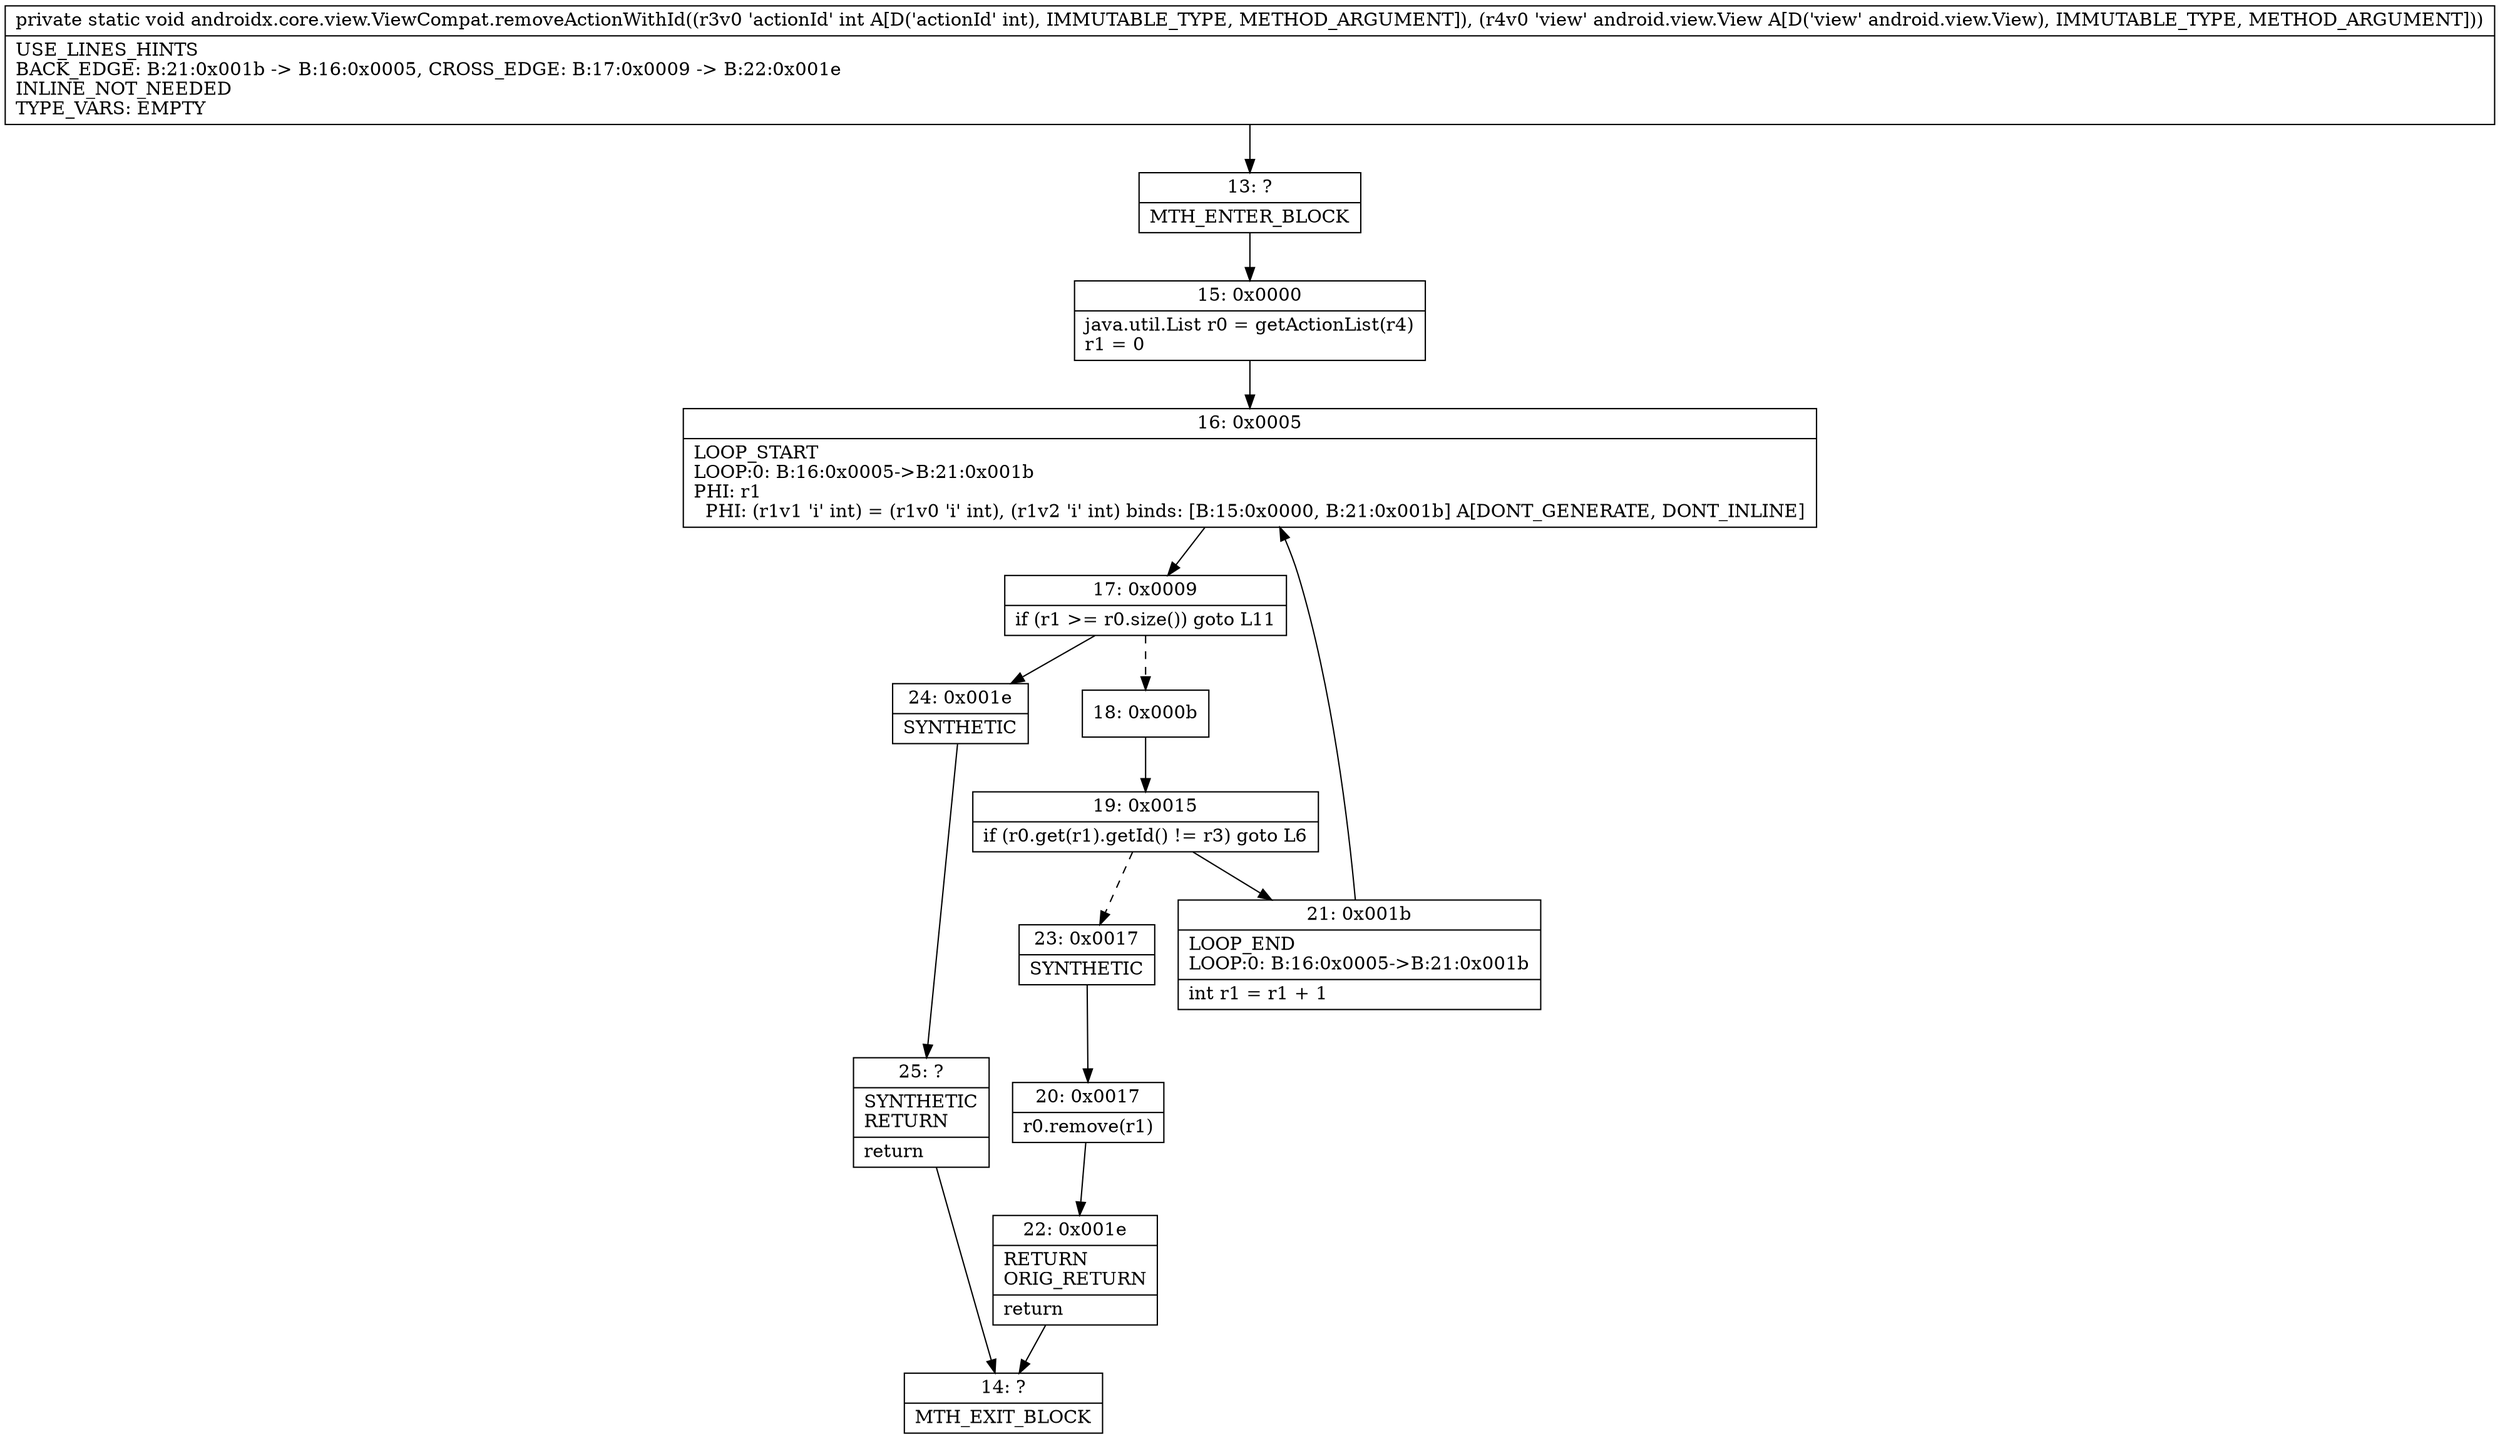 digraph "CFG forandroidx.core.view.ViewCompat.removeActionWithId(ILandroid\/view\/View;)V" {
Node_13 [shape=record,label="{13\:\ ?|MTH_ENTER_BLOCK\l}"];
Node_15 [shape=record,label="{15\:\ 0x0000|java.util.List r0 = getActionList(r4)\lr1 = 0\l}"];
Node_16 [shape=record,label="{16\:\ 0x0005|LOOP_START\lLOOP:0: B:16:0x0005\-\>B:21:0x001b\lPHI: r1 \l  PHI: (r1v1 'i' int) = (r1v0 'i' int), (r1v2 'i' int) binds: [B:15:0x0000, B:21:0x001b] A[DONT_GENERATE, DONT_INLINE]\l}"];
Node_17 [shape=record,label="{17\:\ 0x0009|if (r1 \>= r0.size()) goto L11\l}"];
Node_18 [shape=record,label="{18\:\ 0x000b}"];
Node_19 [shape=record,label="{19\:\ 0x0015|if (r0.get(r1).getId() != r3) goto L6\l}"];
Node_21 [shape=record,label="{21\:\ 0x001b|LOOP_END\lLOOP:0: B:16:0x0005\-\>B:21:0x001b\l|int r1 = r1 + 1\l}"];
Node_23 [shape=record,label="{23\:\ 0x0017|SYNTHETIC\l}"];
Node_20 [shape=record,label="{20\:\ 0x0017|r0.remove(r1)\l}"];
Node_22 [shape=record,label="{22\:\ 0x001e|RETURN\lORIG_RETURN\l|return\l}"];
Node_14 [shape=record,label="{14\:\ ?|MTH_EXIT_BLOCK\l}"];
Node_24 [shape=record,label="{24\:\ 0x001e|SYNTHETIC\l}"];
Node_25 [shape=record,label="{25\:\ ?|SYNTHETIC\lRETURN\l|return\l}"];
MethodNode[shape=record,label="{private static void androidx.core.view.ViewCompat.removeActionWithId((r3v0 'actionId' int A[D('actionId' int), IMMUTABLE_TYPE, METHOD_ARGUMENT]), (r4v0 'view' android.view.View A[D('view' android.view.View), IMMUTABLE_TYPE, METHOD_ARGUMENT]))  | USE_LINES_HINTS\lBACK_EDGE: B:21:0x001b \-\> B:16:0x0005, CROSS_EDGE: B:17:0x0009 \-\> B:22:0x001e\lINLINE_NOT_NEEDED\lTYPE_VARS: EMPTY\l}"];
MethodNode -> Node_13;Node_13 -> Node_15;
Node_15 -> Node_16;
Node_16 -> Node_17;
Node_17 -> Node_18[style=dashed];
Node_17 -> Node_24;
Node_18 -> Node_19;
Node_19 -> Node_21;
Node_19 -> Node_23[style=dashed];
Node_21 -> Node_16;
Node_23 -> Node_20;
Node_20 -> Node_22;
Node_22 -> Node_14;
Node_24 -> Node_25;
Node_25 -> Node_14;
}

